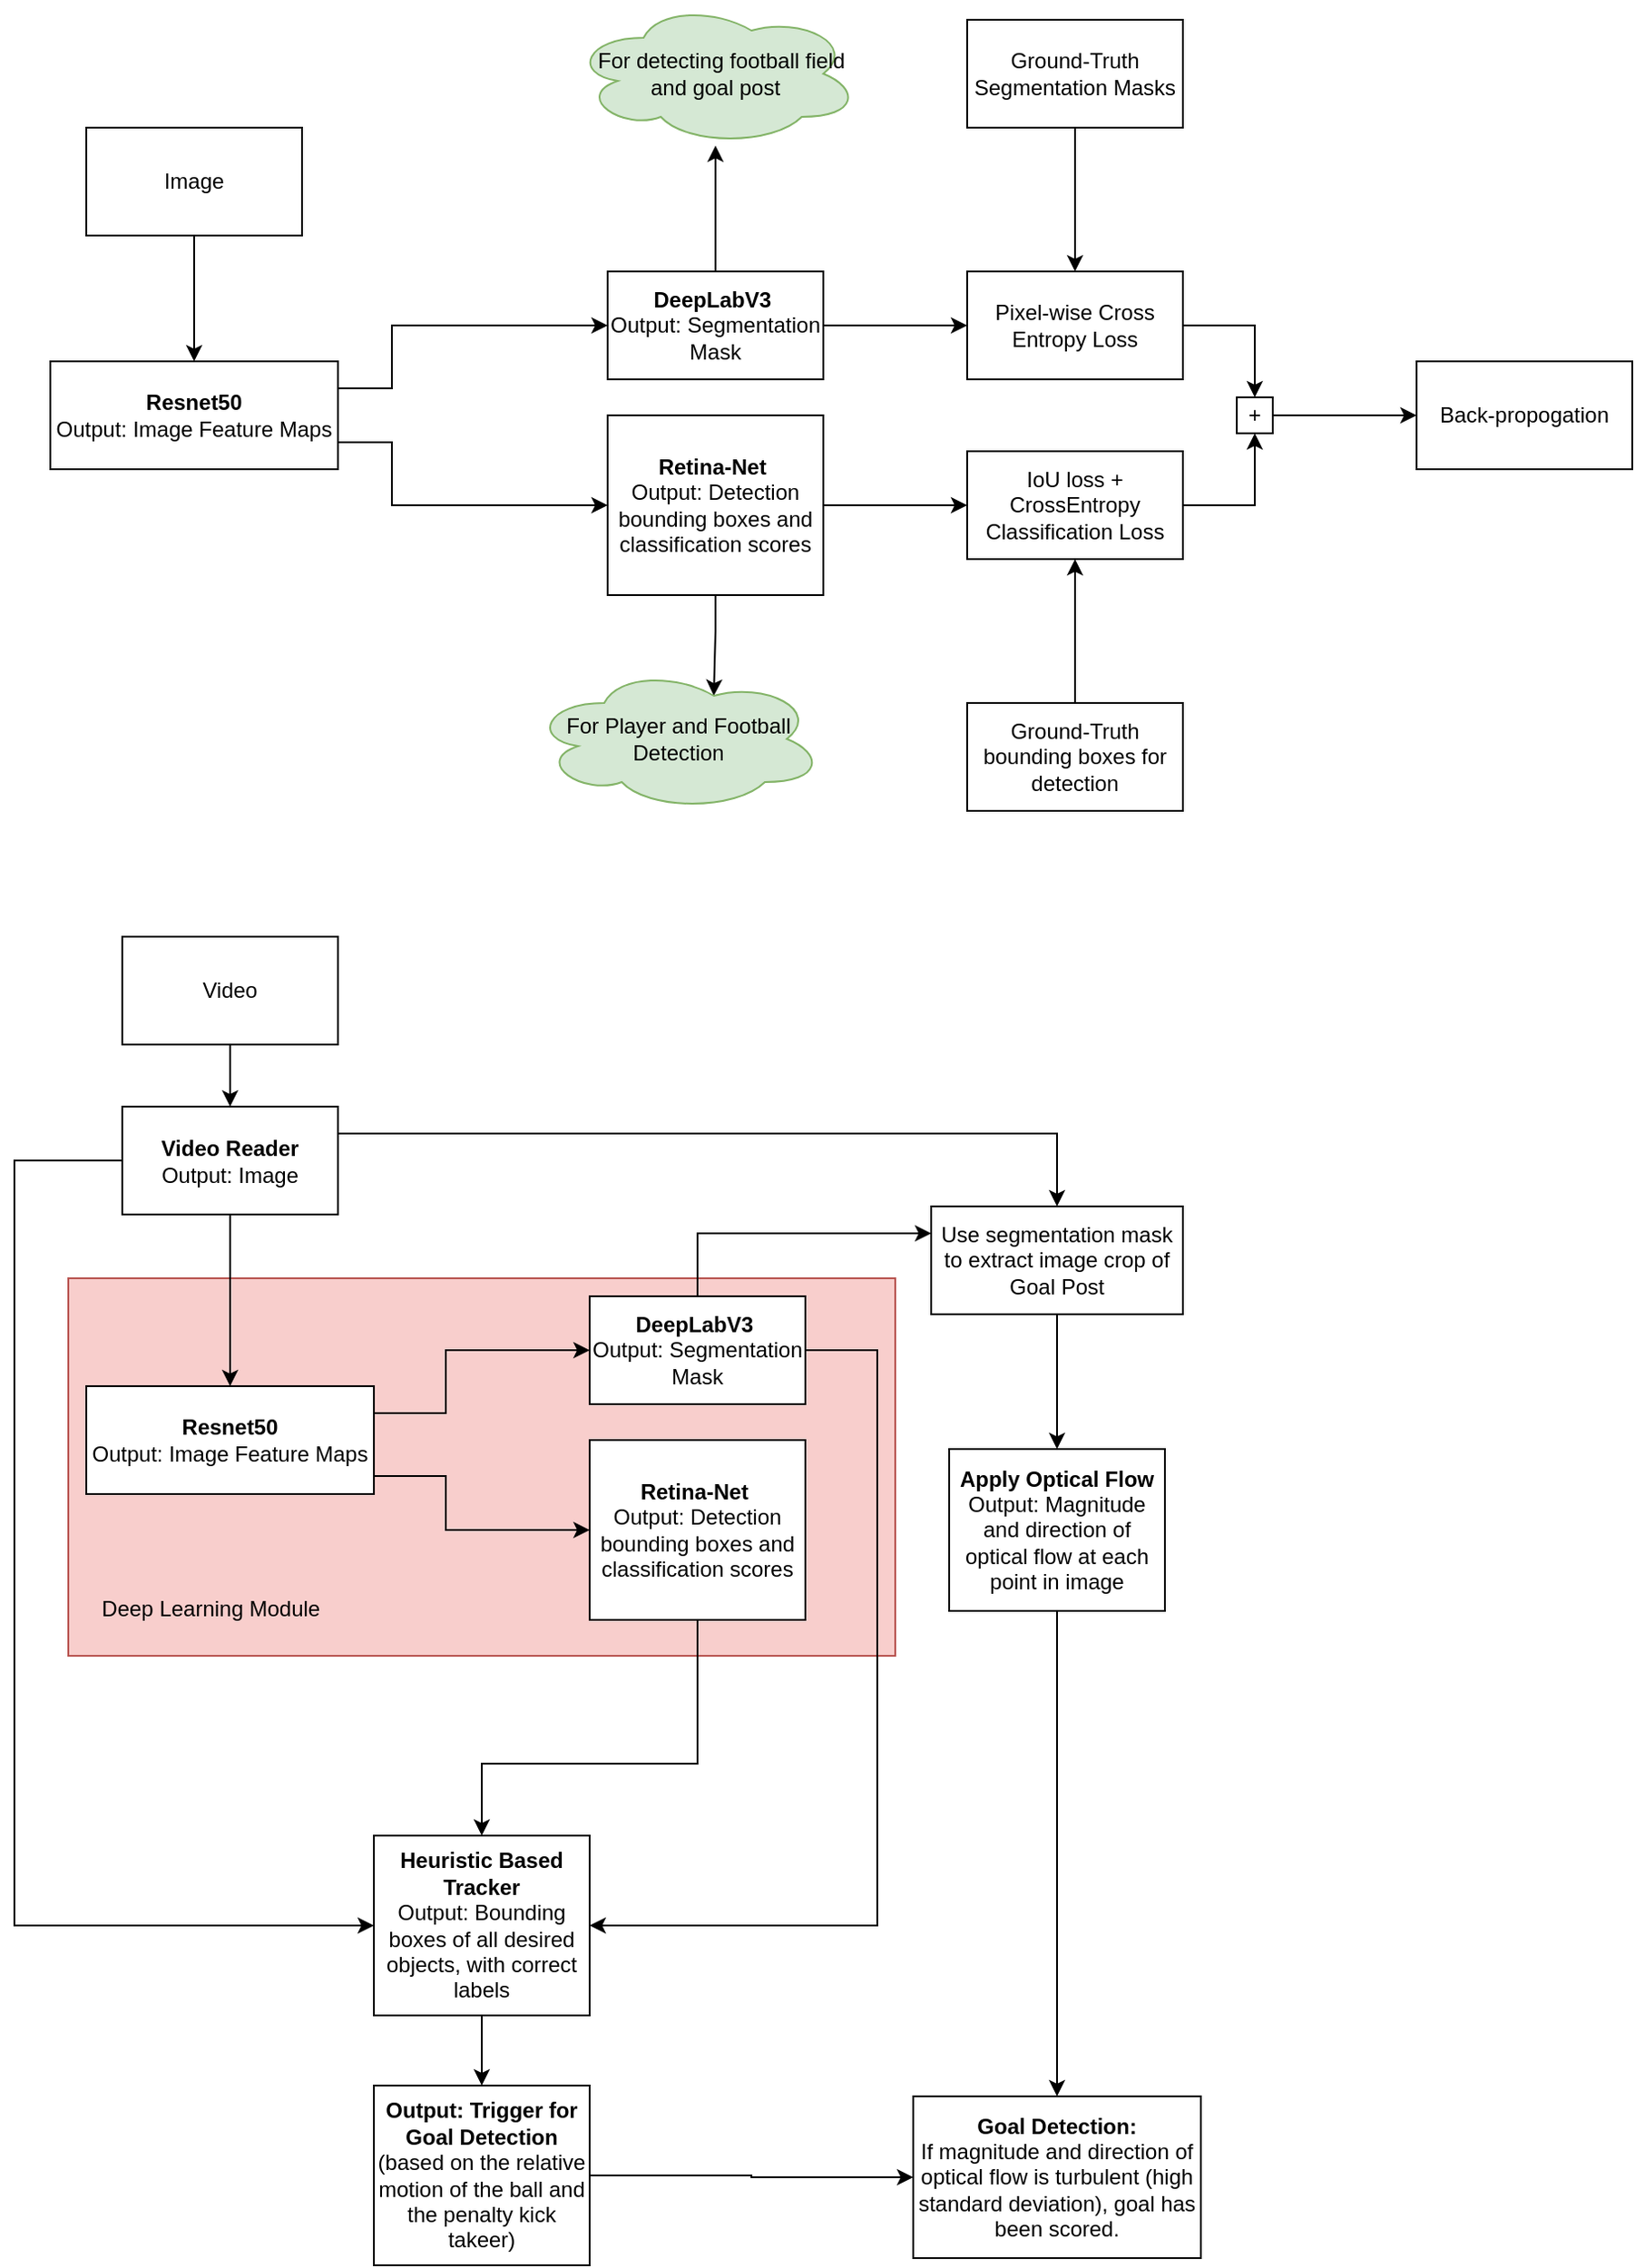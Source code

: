 <mxfile version="14.2.7" type="device"><diagram id="6zWElWUlR1Lh-t6aXpjP" name="Page-1"><mxGraphModel dx="1038" dy="1669" grid="1" gridSize="10" guides="1" tooltips="1" connect="1" arrows="1" fold="1" page="1" pageScale="1" pageWidth="827" pageHeight="1169" math="0" shadow="0"><root><mxCell id="0"/><mxCell id="1" parent="0"/><mxCell id="yjKHGEsV5i1g2tlPuZTA-70" value="&lt;br&gt;&lt;br&gt;&lt;br&gt;&lt;br&gt;&lt;br&gt;&lt;br&gt;&lt;br&gt;&lt;br&gt;&lt;br&gt;&lt;br&gt;&lt;br&gt;&amp;nbsp; &amp;nbsp; &amp;nbsp;Deep Learning Module" style="rounded=0;whiteSpace=wrap;html=1;fillColor=#f8cecc;strokeColor=#b85450;align=left;" parent="1" vertex="1"><mxGeometry x="100" y="620" width="460" height="210" as="geometry"/></mxCell><mxCell id="qlMvYQ3a3gK6DwWJM2zT-28" style="edgeStyle=orthogonalEdgeStyle;rounded=0;orthogonalLoop=1;jettySize=auto;html=1;exitX=1;exitY=0.25;exitDx=0;exitDy=0;entryX=0;entryY=0.5;entryDx=0;entryDy=0;" parent="1" source="qlMvYQ3a3gK6DwWJM2zT-1" target="qlMvYQ3a3gK6DwWJM2zT-4" edge="1"><mxGeometry relative="1" as="geometry"><Array as="points"><mxPoint x="280" y="125"/><mxPoint x="280" y="90"/></Array></mxGeometry></mxCell><mxCell id="qlMvYQ3a3gK6DwWJM2zT-1" value="&lt;b&gt;Resnet50&lt;/b&gt;&lt;br&gt;Output: Image Feature Maps" style="rounded=0;whiteSpace=wrap;html=1;" parent="1" vertex="1"><mxGeometry x="90" y="110" width="160" height="60" as="geometry"/></mxCell><mxCell id="qlMvYQ3a3gK6DwWJM2zT-20" value="" style="edgeStyle=orthogonalEdgeStyle;rounded=0;orthogonalLoop=1;jettySize=auto;html=1;" parent="1" source="qlMvYQ3a3gK6DwWJM2zT-4" target="qlMvYQ3a3gK6DwWJM2zT-19" edge="1"><mxGeometry relative="1" as="geometry"/></mxCell><mxCell id="qlMvYQ3a3gK6DwWJM2zT-37" value="" style="edgeStyle=orthogonalEdgeStyle;rounded=0;orthogonalLoop=1;jettySize=auto;html=1;" parent="1" source="qlMvYQ3a3gK6DwWJM2zT-4" target="qlMvYQ3a3gK6DwWJM2zT-36" edge="1"><mxGeometry relative="1" as="geometry"/></mxCell><mxCell id="qlMvYQ3a3gK6DwWJM2zT-4" value="&lt;b&gt;DeepLabV3&amp;nbsp;&lt;/b&gt;&lt;br&gt;Output: Segmentation Mask" style="rounded=0;whiteSpace=wrap;html=1;" parent="1" vertex="1"><mxGeometry x="400" y="60" width="120" height="60" as="geometry"/></mxCell><mxCell id="qlMvYQ3a3gK6DwWJM2zT-9" value="" style="edgeStyle=orthogonalEdgeStyle;rounded=0;orthogonalLoop=1;jettySize=auto;html=1;exitX=1;exitY=0.75;exitDx=0;exitDy=0;" parent="1" source="qlMvYQ3a3gK6DwWJM2zT-1" target="qlMvYQ3a3gK6DwWJM2zT-8" edge="1"><mxGeometry relative="1" as="geometry"><mxPoint x="340" y="190" as="sourcePoint"/><Array as="points"><mxPoint x="280" y="155"/><mxPoint x="280" y="190"/></Array></mxGeometry></mxCell><mxCell id="qlMvYQ3a3gK6DwWJM2zT-22" value="" style="edgeStyle=orthogonalEdgeStyle;rounded=0;orthogonalLoop=1;jettySize=auto;html=1;" parent="1" source="qlMvYQ3a3gK6DwWJM2zT-8" target="qlMvYQ3a3gK6DwWJM2zT-21" edge="1"><mxGeometry relative="1" as="geometry"/></mxCell><mxCell id="yjKHGEsV5i1g2tlPuZTA-46" style="edgeStyle=orthogonalEdgeStyle;rounded=0;orthogonalLoop=1;jettySize=auto;html=1;exitX=0.5;exitY=1;exitDx=0;exitDy=0;entryX=0.625;entryY=0.2;entryDx=0;entryDy=0;entryPerimeter=0;" parent="1" source="qlMvYQ3a3gK6DwWJM2zT-8" target="qlMvYQ3a3gK6DwWJM2zT-34" edge="1"><mxGeometry relative="1" as="geometry"><mxPoint x="460" y="290" as="targetPoint"/></mxGeometry></mxCell><mxCell id="qlMvYQ3a3gK6DwWJM2zT-8" value="&lt;b&gt;Retina-Net&amp;nbsp;&lt;br&gt;&lt;/b&gt;Output: Detection bounding boxes and classification scores" style="rounded=0;whiteSpace=wrap;html=1;" parent="1" vertex="1"><mxGeometry x="400" y="140" width="120" height="100" as="geometry"/></mxCell><mxCell id="qlMvYQ3a3gK6DwWJM2zT-24" value="" style="edgeStyle=orthogonalEdgeStyle;rounded=0;orthogonalLoop=1;jettySize=auto;html=1;" parent="1" source="qlMvYQ3a3gK6DwWJM2zT-19" target="qlMvYQ3a3gK6DwWJM2zT-23" edge="1"><mxGeometry relative="1" as="geometry"/></mxCell><mxCell id="qlMvYQ3a3gK6DwWJM2zT-19" value="Pixel-wise Cross Entropy Loss" style="rounded=0;whiteSpace=wrap;html=1;" parent="1" vertex="1"><mxGeometry x="600" y="60" width="120" height="60" as="geometry"/></mxCell><mxCell id="qlMvYQ3a3gK6DwWJM2zT-25" value="" style="edgeStyle=orthogonalEdgeStyle;rounded=0;orthogonalLoop=1;jettySize=auto;html=1;entryX=0.5;entryY=1;entryDx=0;entryDy=0;" parent="1" source="qlMvYQ3a3gK6DwWJM2zT-21" target="qlMvYQ3a3gK6DwWJM2zT-23" edge="1"><mxGeometry relative="1" as="geometry"/></mxCell><mxCell id="qlMvYQ3a3gK6DwWJM2zT-21" value="IoU loss + CrossEntropy Classification Loss" style="rounded=0;whiteSpace=wrap;html=1;" parent="1" vertex="1"><mxGeometry x="600" y="160" width="120" height="60" as="geometry"/></mxCell><mxCell id="qlMvYQ3a3gK6DwWJM2zT-27" value="" style="edgeStyle=orthogonalEdgeStyle;rounded=0;orthogonalLoop=1;jettySize=auto;html=1;" parent="1" source="qlMvYQ3a3gK6DwWJM2zT-23" target="qlMvYQ3a3gK6DwWJM2zT-26" edge="1"><mxGeometry relative="1" as="geometry"/></mxCell><mxCell id="qlMvYQ3a3gK6DwWJM2zT-23" value="+" style="rounded=0;whiteSpace=wrap;html=1;" parent="1" vertex="1"><mxGeometry x="750" y="130" width="20" height="20" as="geometry"/></mxCell><mxCell id="qlMvYQ3a3gK6DwWJM2zT-26" value="Back-propogation" style="whiteSpace=wrap;html=1;rounded=0;" parent="1" vertex="1"><mxGeometry x="850" y="110" width="120" height="60" as="geometry"/></mxCell><mxCell id="qlMvYQ3a3gK6DwWJM2zT-34" value="For Player and Football Detection" style="ellipse;shape=cloud;whiteSpace=wrap;html=1;rounded=0;fillColor=#d5e8d4;strokeColor=#82b366;" parent="1" vertex="1"><mxGeometry x="357.5" y="280" width="162.5" height="80" as="geometry"/></mxCell><mxCell id="qlMvYQ3a3gK6DwWJM2zT-36" value="&amp;nbsp; For detecting football field and goal post" style="ellipse;shape=cloud;whiteSpace=wrap;html=1;rounded=0;fillColor=#d5e8d4;strokeColor=#82b366;" parent="1" vertex="1"><mxGeometry x="380" y="-90" width="160" height="80" as="geometry"/></mxCell><mxCell id="yjKHGEsV5i1g2tlPuZTA-41" style="edgeStyle=orthogonalEdgeStyle;rounded=0;orthogonalLoop=1;jettySize=auto;html=1;exitX=0.5;exitY=1;exitDx=0;exitDy=0;entryX=0.5;entryY=0;entryDx=0;entryDy=0;" parent="1" source="yjKHGEsV5i1g2tlPuZTA-3" target="qlMvYQ3a3gK6DwWJM2zT-1" edge="1"><mxGeometry relative="1" as="geometry"/></mxCell><mxCell id="yjKHGEsV5i1g2tlPuZTA-3" value="Image" style="rounded=0;whiteSpace=wrap;html=1;" parent="1" vertex="1"><mxGeometry x="110" y="-20" width="120" height="60" as="geometry"/></mxCell><mxCell id="yjKHGEsV5i1g2tlPuZTA-9" value="" style="edgeStyle=orthogonalEdgeStyle;rounded=0;orthogonalLoop=1;jettySize=auto;html=1;entryX=0;entryY=0.5;entryDx=0;entryDy=0;" parent="1" source="yjKHGEsV5i1g2tlPuZTA-12" target="yjKHGEsV5i1g2tlPuZTA-20" edge="1"><mxGeometry relative="1" as="geometry"><Array as="points"><mxPoint x="310" y="730"/><mxPoint x="310" y="760"/></Array><mxPoint x="220" y="760.0" as="targetPoint"/></mxGeometry></mxCell><mxCell id="yjKHGEsV5i1g2tlPuZTA-10" style="edgeStyle=orthogonalEdgeStyle;rounded=0;orthogonalLoop=1;jettySize=auto;html=1;exitX=1;exitY=0.25;exitDx=0;exitDy=0;entryX=0;entryY=0.5;entryDx=0;entryDy=0;" parent="1" source="yjKHGEsV5i1g2tlPuZTA-12" target="yjKHGEsV5i1g2tlPuZTA-15" edge="1"><mxGeometry relative="1" as="geometry"><Array as="points"><mxPoint x="310" y="695"/><mxPoint x="310" y="660"/></Array></mxGeometry></mxCell><mxCell id="yjKHGEsV5i1g2tlPuZTA-12" value="&lt;b&gt;Resnet50&lt;br&gt;&lt;/b&gt;Output: Image Feature Maps" style="rounded=0;whiteSpace=wrap;html=1;" parent="1" vertex="1"><mxGeometry x="110" y="680" width="160" height="60" as="geometry"/></mxCell><mxCell id="yjKHGEsV5i1g2tlPuZTA-56" style="edgeStyle=orthogonalEdgeStyle;rounded=0;orthogonalLoop=1;jettySize=auto;html=1;exitX=0.5;exitY=0;exitDx=0;exitDy=0;entryX=0;entryY=0.25;entryDx=0;entryDy=0;" parent="1" source="yjKHGEsV5i1g2tlPuZTA-15" target="yjKHGEsV5i1g2tlPuZTA-54" edge="1"><mxGeometry relative="1" as="geometry"><mxPoint x="440" y="490" as="targetPoint"/></mxGeometry></mxCell><mxCell id="yjKHGEsV5i1g2tlPuZTA-66" style="edgeStyle=orthogonalEdgeStyle;rounded=0;orthogonalLoop=1;jettySize=auto;html=1;exitX=1;exitY=0.5;exitDx=0;exitDy=0;entryX=1;entryY=0.5;entryDx=0;entryDy=0;" parent="1" source="yjKHGEsV5i1g2tlPuZTA-15" target="yjKHGEsV5i1g2tlPuZTA-64" edge="1"><mxGeometry relative="1" as="geometry"><Array as="points"><mxPoint x="550" y="660"/><mxPoint x="550" y="980"/></Array></mxGeometry></mxCell><mxCell id="yjKHGEsV5i1g2tlPuZTA-15" value="&lt;b&gt;DeepLabV3&amp;nbsp;&lt;/b&gt;&lt;br&gt;Output: Segmentation Mask" style="rounded=0;whiteSpace=wrap;html=1;" parent="1" vertex="1"><mxGeometry x="390" y="630" width="120" height="60" as="geometry"/></mxCell><mxCell id="yjKHGEsV5i1g2tlPuZTA-65" value="" style="edgeStyle=orthogonalEdgeStyle;rounded=0;orthogonalLoop=1;jettySize=auto;html=1;" parent="1" source="yjKHGEsV5i1g2tlPuZTA-20" target="yjKHGEsV5i1g2tlPuZTA-64" edge="1"><mxGeometry relative="1" as="geometry"><Array as="points"><mxPoint x="450" y="890"/><mxPoint x="330" y="890"/></Array></mxGeometry></mxCell><mxCell id="yjKHGEsV5i1g2tlPuZTA-20" value="&lt;b&gt;Retina-Net&amp;nbsp;&lt;br&gt;&lt;/b&gt;Output: Detection bounding boxes and classification scores" style="rounded=0;whiteSpace=wrap;html=1;" parent="1" vertex="1"><mxGeometry x="390" y="710" width="120" height="100" as="geometry"/></mxCell><mxCell id="yjKHGEsV5i1g2tlPuZTA-63" value="" style="edgeStyle=orthogonalEdgeStyle;rounded=0;orthogonalLoop=1;jettySize=auto;html=1;" parent="1" source="yjKHGEsV5i1g2tlPuZTA-33" target="yjKHGEsV5i1g2tlPuZTA-62" edge="1"><mxGeometry relative="1" as="geometry"/></mxCell><mxCell id="yjKHGEsV5i1g2tlPuZTA-33" value="&lt;b&gt;Apply Optical Flow&lt;/b&gt;&lt;br&gt;Output: Magnitude and direction of optical flow at each point in image" style="rounded=0;whiteSpace=wrap;html=1;" parent="1" vertex="1"><mxGeometry x="590" y="715" width="120" height="90" as="geometry"/></mxCell><mxCell id="yjKHGEsV5i1g2tlPuZTA-43" style="edgeStyle=orthogonalEdgeStyle;rounded=0;orthogonalLoop=1;jettySize=auto;html=1;exitX=0.5;exitY=1;exitDx=0;exitDy=0;entryX=0.5;entryY=0;entryDx=0;entryDy=0;" parent="1" source="yjKHGEsV5i1g2tlPuZTA-42" target="qlMvYQ3a3gK6DwWJM2zT-19" edge="1"><mxGeometry relative="1" as="geometry"/></mxCell><mxCell id="yjKHGEsV5i1g2tlPuZTA-42" value="Ground-Truth Segmentation Masks" style="rounded=0;whiteSpace=wrap;html=1;" parent="1" vertex="1"><mxGeometry x="600" y="-80" width="120" height="60" as="geometry"/></mxCell><mxCell id="yjKHGEsV5i1g2tlPuZTA-45" style="edgeStyle=orthogonalEdgeStyle;rounded=0;orthogonalLoop=1;jettySize=auto;html=1;exitX=0.5;exitY=0;exitDx=0;exitDy=0;entryX=0.5;entryY=1;entryDx=0;entryDy=0;" parent="1" source="yjKHGEsV5i1g2tlPuZTA-44" target="qlMvYQ3a3gK6DwWJM2zT-21" edge="1"><mxGeometry relative="1" as="geometry"/></mxCell><mxCell id="yjKHGEsV5i1g2tlPuZTA-44" value="Ground-Truth bounding boxes for detection" style="rounded=0;whiteSpace=wrap;html=1;" parent="1" vertex="1"><mxGeometry x="600" y="300" width="120" height="60" as="geometry"/></mxCell><mxCell id="yjKHGEsV5i1g2tlPuZTA-49" value="" style="edgeStyle=orthogonalEdgeStyle;rounded=0;orthogonalLoop=1;jettySize=auto;html=1;" parent="1" source="yjKHGEsV5i1g2tlPuZTA-47" target="yjKHGEsV5i1g2tlPuZTA-48" edge="1"><mxGeometry relative="1" as="geometry"/></mxCell><mxCell id="yjKHGEsV5i1g2tlPuZTA-47" value="Video" style="rounded=0;whiteSpace=wrap;html=1;" parent="1" vertex="1"><mxGeometry x="130" y="430" width="120" height="60" as="geometry"/></mxCell><mxCell id="yjKHGEsV5i1g2tlPuZTA-51" value="" style="edgeStyle=orthogonalEdgeStyle;rounded=0;orthogonalLoop=1;jettySize=auto;html=1;entryX=0.5;entryY=0;entryDx=0;entryDy=0;" parent="1" source="yjKHGEsV5i1g2tlPuZTA-48" target="yjKHGEsV5i1g2tlPuZTA-12" edge="1"><mxGeometry relative="1" as="geometry"><mxPoint x="170" y="520" as="targetPoint"/></mxGeometry></mxCell><mxCell id="yjKHGEsV5i1g2tlPuZTA-67" style="edgeStyle=orthogonalEdgeStyle;rounded=0;orthogonalLoop=1;jettySize=auto;html=1;exitX=0;exitY=0.5;exitDx=0;exitDy=0;entryX=0;entryY=0.5;entryDx=0;entryDy=0;" parent="1" source="yjKHGEsV5i1g2tlPuZTA-48" target="yjKHGEsV5i1g2tlPuZTA-64" edge="1"><mxGeometry relative="1" as="geometry"><Array as="points"><mxPoint x="70" y="555"/><mxPoint x="70" y="980"/></Array></mxGeometry></mxCell><mxCell id="yjKHGEsV5i1g2tlPuZTA-71" style="edgeStyle=orthogonalEdgeStyle;rounded=0;orthogonalLoop=1;jettySize=auto;html=1;exitX=1;exitY=0.25;exitDx=0;exitDy=0;entryX=0.5;entryY=0;entryDx=0;entryDy=0;" parent="1" source="yjKHGEsV5i1g2tlPuZTA-48" target="yjKHGEsV5i1g2tlPuZTA-54" edge="1"><mxGeometry relative="1" as="geometry"/></mxCell><mxCell id="yjKHGEsV5i1g2tlPuZTA-48" value="&lt;b&gt;Video Reader&lt;/b&gt;&lt;br&gt;Output: Image" style="rounded=0;whiteSpace=wrap;html=1;" parent="1" vertex="1"><mxGeometry x="130" y="524.5" width="120" height="60" as="geometry"/></mxCell><mxCell id="yjKHGEsV5i1g2tlPuZTA-58" style="edgeStyle=orthogonalEdgeStyle;rounded=0;orthogonalLoop=1;jettySize=auto;html=1;exitX=0.5;exitY=1;exitDx=0;exitDy=0;entryX=0.5;entryY=0;entryDx=0;entryDy=0;" parent="1" source="yjKHGEsV5i1g2tlPuZTA-54" target="yjKHGEsV5i1g2tlPuZTA-33" edge="1"><mxGeometry relative="1" as="geometry"><mxPoint x="700" y="660" as="targetPoint"/></mxGeometry></mxCell><mxCell id="yjKHGEsV5i1g2tlPuZTA-54" value="Use segmentation mask to extract image crop of Goal Post" style="rounded=0;whiteSpace=wrap;html=1;" parent="1" vertex="1"><mxGeometry x="580" y="580" width="140" height="60" as="geometry"/></mxCell><mxCell id="yjKHGEsV5i1g2tlPuZTA-62" value="&lt;b&gt;Goal Detection:&lt;/b&gt;&lt;br&gt;If magnitude and direction of optical flow is turbulent (high standard deviation), goal has been scored." style="rounded=0;whiteSpace=wrap;html=1;" parent="1" vertex="1"><mxGeometry x="570" y="1075" width="160" height="90" as="geometry"/></mxCell><mxCell id="yjKHGEsV5i1g2tlPuZTA-77" style="edgeStyle=orthogonalEdgeStyle;rounded=0;orthogonalLoop=1;jettySize=auto;html=1;exitX=0.5;exitY=1;exitDx=0;exitDy=0;entryX=0.5;entryY=0;entryDx=0;entryDy=0;" parent="1" source="yjKHGEsV5i1g2tlPuZTA-64" target="yjKHGEsV5i1g2tlPuZTA-73" edge="1"><mxGeometry relative="1" as="geometry"/></mxCell><mxCell id="yjKHGEsV5i1g2tlPuZTA-64" value="&lt;b&gt;Heuristic Based Tracker&lt;/b&gt;&lt;br&gt;Output: Bounding boxes of all desired objects, with correct labels" style="rounded=0;whiteSpace=wrap;html=1;" parent="1" vertex="1"><mxGeometry x="270" y="930" width="120" height="100" as="geometry"/></mxCell><mxCell id="yjKHGEsV5i1g2tlPuZTA-75" style="edgeStyle=orthogonalEdgeStyle;rounded=0;orthogonalLoop=1;jettySize=auto;html=1;exitX=1;exitY=0.5;exitDx=0;exitDy=0;entryX=0;entryY=0.5;entryDx=0;entryDy=0;" parent="1" source="yjKHGEsV5i1g2tlPuZTA-73" target="yjKHGEsV5i1g2tlPuZTA-62" edge="1"><mxGeometry relative="1" as="geometry"/></mxCell><mxCell id="yjKHGEsV5i1g2tlPuZTA-73" value="&lt;b&gt;Output: Trigger for Goal Detection &lt;/b&gt;(based on the relative motion of the ball and the penalty kick takeer)&lt;br&gt;" style="rounded=0;whiteSpace=wrap;html=1;" parent="1" vertex="1"><mxGeometry x="270" y="1069" width="120" height="100" as="geometry"/></mxCell></root></mxGraphModel></diagram></mxfile>